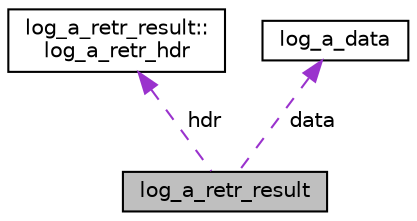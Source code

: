 digraph "log_a_retr_result"
{
 // LATEX_PDF_SIZE
  edge [fontname="Helvetica",fontsize="10",labelfontname="Helvetica",labelfontsize="10"];
  node [fontname="Helvetica",fontsize="10",shape=record];
  Node1 [label="log_a_retr_result",height=0.2,width=0.4,color="black", fillcolor="grey75", style="filled", fontcolor="black",tooltip=" "];
  Node2 -> Node1 [dir="back",color="darkorchid3",fontsize="10",style="dashed",label=" hdr" ,fontname="Helvetica"];
  Node2 [label="log_a_retr_result::\llog_a_retr_hdr",height=0.2,width=0.4,color="black", fillcolor="white", style="filled",URL="$structlog__a__retr__result_1_1log__a__retr__hdr.html",tooltip=" "];
  Node3 -> Node1 [dir="back",color="darkorchid3",fontsize="10",style="dashed",label=" data" ,fontname="Helvetica"];
  Node3 [label="log_a_data",height=0.2,width=0.4,color="black", fillcolor="white", style="filled",URL="$structlog__a__data.html",tooltip=" "];
}
